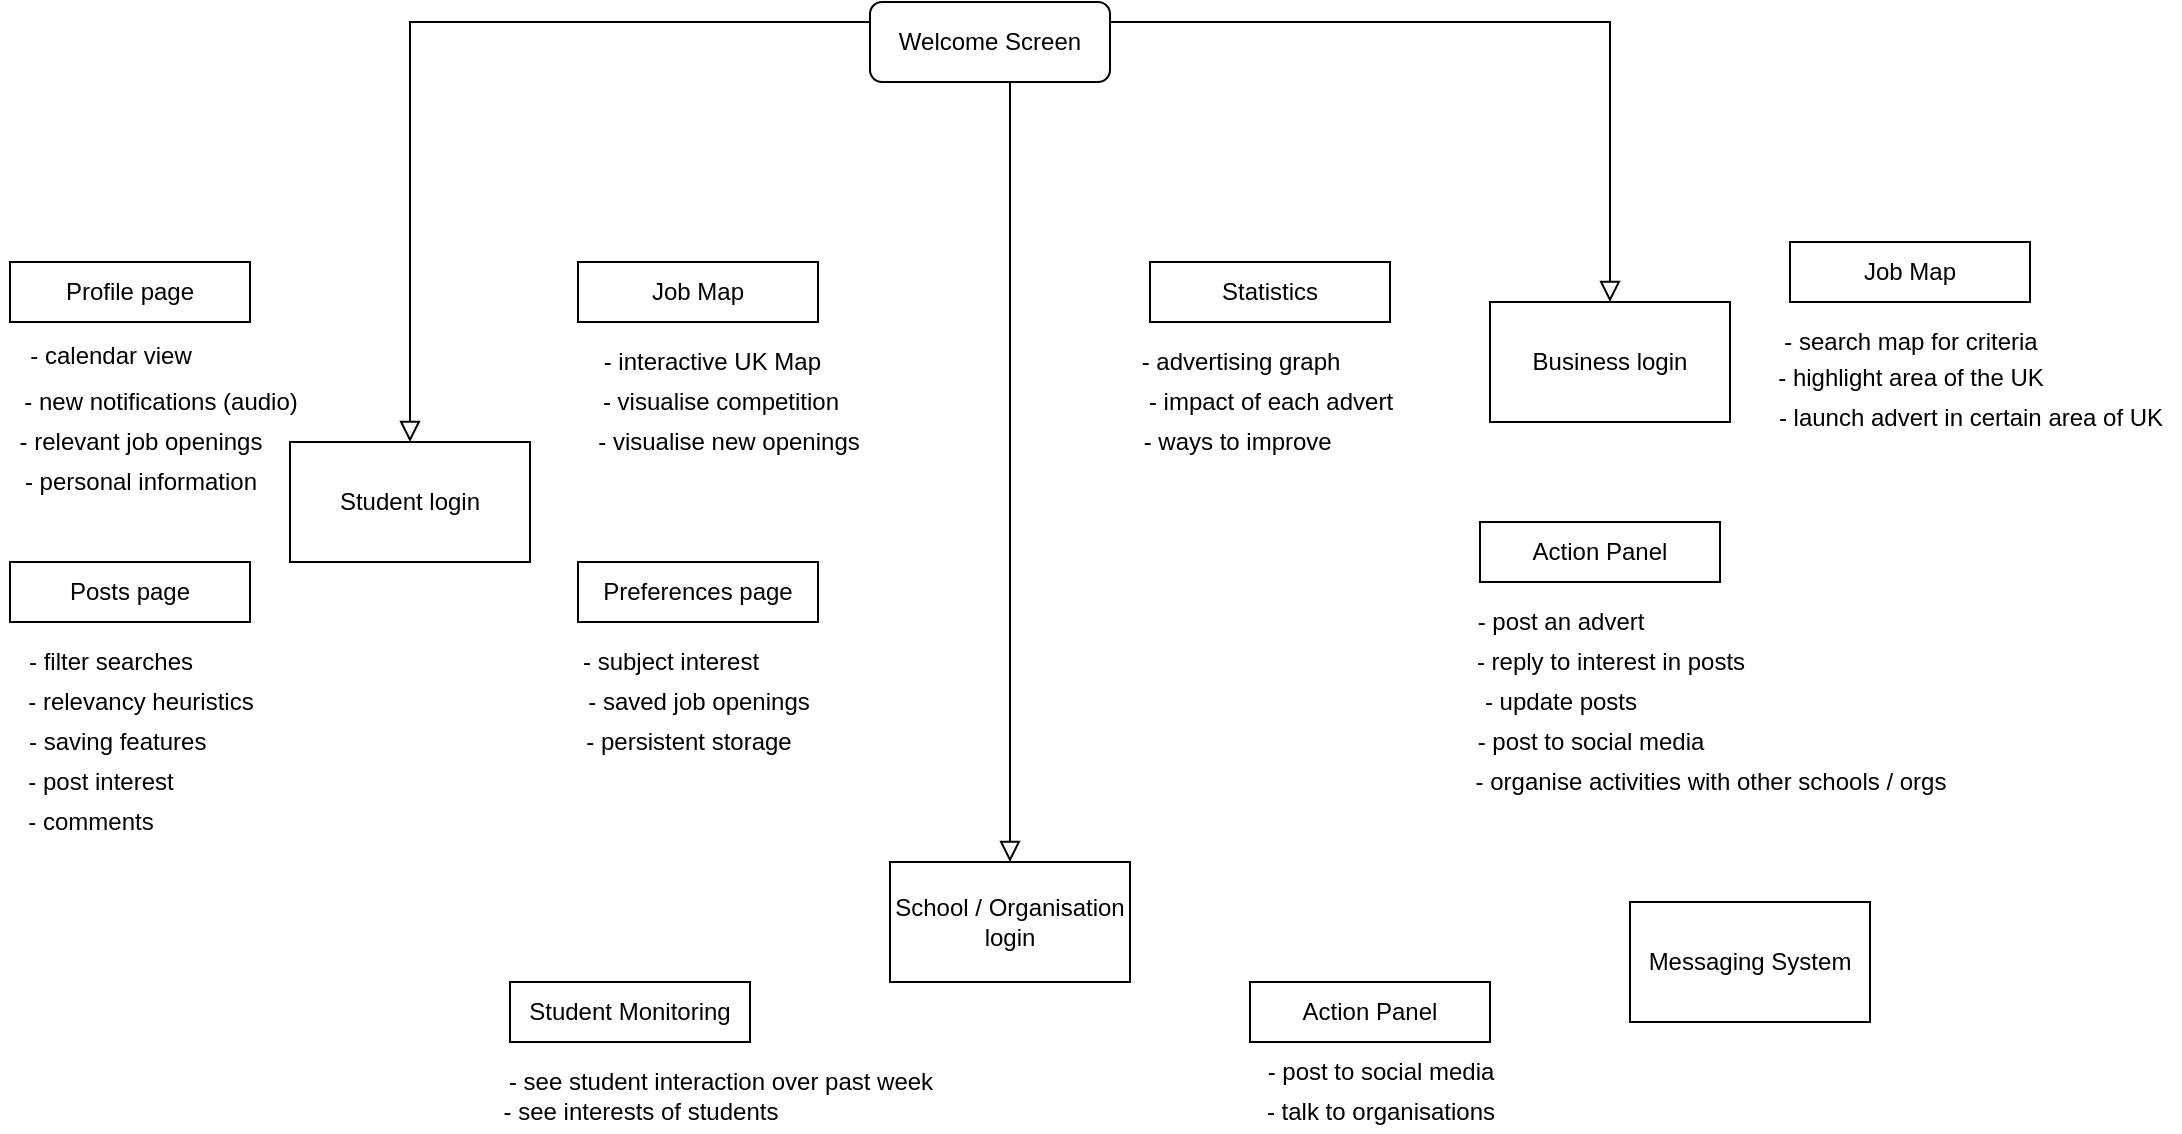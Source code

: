 <mxfile version="14.7.6" type="github">
  <diagram id="C5RBs43oDa-KdzZeNtuy" name="Page-1">
    <mxGraphModel dx="1466" dy="576" grid="1" gridSize="10" guides="1" tooltips="1" connect="1" arrows="1" fold="1" page="1" pageScale="1" pageWidth="827" pageHeight="1169" math="0" shadow="0">
      <root>
        <mxCell id="WIyWlLk6GJQsqaUBKTNV-0" />
        <mxCell id="WIyWlLk6GJQsqaUBKTNV-1" parent="WIyWlLk6GJQsqaUBKTNV-0" />
        <mxCell id="WIyWlLk6GJQsqaUBKTNV-2" value="" style="rounded=0;html=1;jettySize=auto;orthogonalLoop=1;fontSize=11;endArrow=block;endFill=0;endSize=8;strokeWidth=1;shadow=0;labelBackgroundColor=none;edgeStyle=orthogonalEdgeStyle;entryX=0.5;entryY=0;entryDx=0;entryDy=0;" parent="WIyWlLk6GJQsqaUBKTNV-1" source="WIyWlLk6GJQsqaUBKTNV-3" target="akWaA7CeVGAc-KwagXO3-0" edge="1">
          <mxGeometry relative="1" as="geometry">
            <mxPoint x="210" y="140" as="targetPoint" />
            <Array as="points">
              <mxPoint x="210" y="40" />
              <mxPoint x="210" y="160" />
            </Array>
          </mxGeometry>
        </mxCell>
        <mxCell id="WIyWlLk6GJQsqaUBKTNV-3" value="Welcome Screen" style="rounded=1;whiteSpace=wrap;html=1;fontSize=12;glass=0;strokeWidth=1;shadow=0;" parent="WIyWlLk6GJQsqaUBKTNV-1" vertex="1">
          <mxGeometry x="440" y="30" width="120" height="40" as="geometry" />
        </mxCell>
        <mxCell id="akWaA7CeVGAc-KwagXO3-0" value="Student login" style="whiteSpace=wrap;html=1;" vertex="1" parent="WIyWlLk6GJQsqaUBKTNV-1">
          <mxGeometry x="150" y="250" width="120" height="60" as="geometry" />
        </mxCell>
        <mxCell id="akWaA7CeVGAc-KwagXO3-2" value="" style="rounded=0;html=1;jettySize=auto;orthogonalLoop=1;fontSize=11;endArrow=block;endFill=0;endSize=8;strokeWidth=1;shadow=0;labelBackgroundColor=none;edgeStyle=orthogonalEdgeStyle;entryX=0.5;entryY=0;entryDx=0;entryDy=0;exitX=1;exitY=0.5;exitDx=0;exitDy=0;" edge="1" parent="WIyWlLk6GJQsqaUBKTNV-1" target="akWaA7CeVGAc-KwagXO3-3" source="WIyWlLk6GJQsqaUBKTNV-3">
          <mxGeometry relative="1" as="geometry">
            <mxPoint x="450" y="40" as="sourcePoint" />
            <mxPoint x="624" y="140" as="targetPoint" />
            <Array as="points">
              <mxPoint x="560" y="40" />
              <mxPoint x="810" y="40" />
            </Array>
          </mxGeometry>
        </mxCell>
        <mxCell id="akWaA7CeVGAc-KwagXO3-3" value="Business login" style="whiteSpace=wrap;html=1;" vertex="1" parent="WIyWlLk6GJQsqaUBKTNV-1">
          <mxGeometry x="750" y="180" width="120" height="60" as="geometry" />
        </mxCell>
        <mxCell id="akWaA7CeVGAc-KwagXO3-4" value="School / Organisation login" style="whiteSpace=wrap;html=1;" vertex="1" parent="WIyWlLk6GJQsqaUBKTNV-1">
          <mxGeometry x="450" y="460" width="120" height="60" as="geometry" />
        </mxCell>
        <mxCell id="akWaA7CeVGAc-KwagXO3-5" value="" style="rounded=0;html=1;jettySize=auto;orthogonalLoop=1;fontSize=11;endArrow=block;endFill=0;endSize=8;strokeWidth=1;shadow=0;labelBackgroundColor=none;edgeStyle=orthogonalEdgeStyle;exitX=0.5;exitY=1;exitDx=0;exitDy=0;entryX=0.5;entryY=0;entryDx=0;entryDy=0;" edge="1" parent="WIyWlLk6GJQsqaUBKTNV-1" source="WIyWlLk6GJQsqaUBKTNV-3" target="akWaA7CeVGAc-KwagXO3-4">
          <mxGeometry relative="1" as="geometry">
            <mxPoint x="340" y="50" as="sourcePoint" />
            <mxPoint x="320" y="270" as="targetPoint" />
            <Array as="points">
              <mxPoint x="510" y="70" />
              <mxPoint x="510" y="350" />
            </Array>
          </mxGeometry>
        </mxCell>
        <mxCell id="akWaA7CeVGAc-KwagXO3-7" value="Profile page" style="whiteSpace=wrap;html=1;" vertex="1" parent="WIyWlLk6GJQsqaUBKTNV-1">
          <mxGeometry x="10" y="160" width="120" height="30" as="geometry" />
        </mxCell>
        <mxCell id="akWaA7CeVGAc-KwagXO3-8" value="Posts page" style="whiteSpace=wrap;html=1;" vertex="1" parent="WIyWlLk6GJQsqaUBKTNV-1">
          <mxGeometry x="10" y="310" width="120" height="30" as="geometry" />
        </mxCell>
        <mxCell id="akWaA7CeVGAc-KwagXO3-9" value="Job Map" style="whiteSpace=wrap;html=1;" vertex="1" parent="WIyWlLk6GJQsqaUBKTNV-1">
          <mxGeometry x="294" y="160" width="120" height="30" as="geometry" />
        </mxCell>
        <mxCell id="akWaA7CeVGAc-KwagXO3-10" value="Preferences page" style="whiteSpace=wrap;html=1;" vertex="1" parent="WIyWlLk6GJQsqaUBKTNV-1">
          <mxGeometry x="294" y="310" width="120" height="30" as="geometry" />
        </mxCell>
        <mxCell id="akWaA7CeVGAc-KwagXO3-12" value="- calendar view&lt;br&gt;" style="text;html=1;resizable=0;autosize=1;align=center;verticalAlign=left;points=[];fillColor=none;strokeColor=none;rounded=0;" vertex="1" parent="WIyWlLk6GJQsqaUBKTNV-1">
          <mxGeometry x="10" y="190" width="100" height="20" as="geometry" />
        </mxCell>
        <mxCell id="akWaA7CeVGAc-KwagXO3-14" value="- new notifications (audio)" style="text;html=1;resizable=0;autosize=1;align=center;verticalAlign=middle;points=[];fillColor=none;strokeColor=none;rounded=0;" vertex="1" parent="WIyWlLk6GJQsqaUBKTNV-1">
          <mxGeometry x="10" y="220" width="150" height="20" as="geometry" />
        </mxCell>
        <mxCell id="akWaA7CeVGAc-KwagXO3-15" value="- relevant job openings" style="text;html=1;resizable=0;autosize=1;align=center;verticalAlign=middle;points=[];fillColor=none;strokeColor=none;rounded=0;" vertex="1" parent="WIyWlLk6GJQsqaUBKTNV-1">
          <mxGeometry x="5" y="240" width="140" height="20" as="geometry" />
        </mxCell>
        <mxCell id="akWaA7CeVGAc-KwagXO3-16" value="- filter searches" style="text;html=1;resizable=0;autosize=1;align=center;verticalAlign=middle;points=[];fillColor=none;strokeColor=none;rounded=0;" vertex="1" parent="WIyWlLk6GJQsqaUBKTNV-1">
          <mxGeometry x="10" y="350" width="100" height="20" as="geometry" />
        </mxCell>
        <mxCell id="akWaA7CeVGAc-KwagXO3-18" value="- relevancy heuristics&lt;br&gt;" style="text;html=1;resizable=0;autosize=1;align=center;verticalAlign=middle;points=[];fillColor=none;strokeColor=none;rounded=0;" vertex="1" parent="WIyWlLk6GJQsqaUBKTNV-1">
          <mxGeometry x="10" y="370" width="130" height="20" as="geometry" />
        </mxCell>
        <mxCell id="akWaA7CeVGAc-KwagXO3-19" value="- saving features&amp;nbsp;" style="text;html=1;resizable=0;autosize=1;align=center;verticalAlign=middle;points=[];fillColor=none;strokeColor=none;rounded=0;" vertex="1" parent="WIyWlLk6GJQsqaUBKTNV-1">
          <mxGeometry x="10" y="390" width="110" height="20" as="geometry" />
        </mxCell>
        <mxCell id="akWaA7CeVGAc-KwagXO3-20" value="- post interest" style="text;html=1;resizable=0;autosize=1;align=center;verticalAlign=middle;points=[];fillColor=none;strokeColor=none;rounded=0;" vertex="1" parent="WIyWlLk6GJQsqaUBKTNV-1">
          <mxGeometry x="10" y="410" width="90" height="20" as="geometry" />
        </mxCell>
        <mxCell id="akWaA7CeVGAc-KwagXO3-21" value="- comments" style="text;html=1;resizable=0;autosize=1;align=center;verticalAlign=middle;points=[];fillColor=none;strokeColor=none;rounded=0;" vertex="1" parent="WIyWlLk6GJQsqaUBKTNV-1">
          <mxGeometry x="10" y="430" width="80" height="20" as="geometry" />
        </mxCell>
        <mxCell id="akWaA7CeVGAc-KwagXO3-23" value="- subject interest" style="text;html=1;resizable=0;autosize=1;align=center;verticalAlign=middle;points=[];fillColor=none;strokeColor=none;rounded=0;" vertex="1" parent="WIyWlLk6GJQsqaUBKTNV-1">
          <mxGeometry x="290" y="350" width="100" height="20" as="geometry" />
        </mxCell>
        <mxCell id="akWaA7CeVGAc-KwagXO3-24" value="- personal information" style="text;html=1;resizable=0;autosize=1;align=center;verticalAlign=middle;points=[];fillColor=none;strokeColor=none;rounded=0;" vertex="1" parent="WIyWlLk6GJQsqaUBKTNV-1">
          <mxGeometry x="10" y="260" width="130" height="20" as="geometry" />
        </mxCell>
        <mxCell id="akWaA7CeVGAc-KwagXO3-25" value="- saved job openings" style="text;html=1;resizable=0;autosize=1;align=center;verticalAlign=middle;points=[];fillColor=none;strokeColor=none;rounded=0;" vertex="1" parent="WIyWlLk6GJQsqaUBKTNV-1">
          <mxGeometry x="289" y="370" width="130" height="20" as="geometry" />
        </mxCell>
        <mxCell id="akWaA7CeVGAc-KwagXO3-26" value="- persistent storage" style="text;html=1;resizable=0;autosize=1;align=center;verticalAlign=middle;points=[];fillColor=none;strokeColor=none;rounded=0;" vertex="1" parent="WIyWlLk6GJQsqaUBKTNV-1">
          <mxGeometry x="289" y="390" width="120" height="20" as="geometry" />
        </mxCell>
        <mxCell id="akWaA7CeVGAc-KwagXO3-27" value="&amp;nbsp;- interactive UK Map" style="text;html=1;resizable=0;autosize=1;align=center;verticalAlign=middle;points=[];fillColor=none;strokeColor=none;rounded=0;" vertex="1" parent="WIyWlLk6GJQsqaUBKTNV-1">
          <mxGeometry x="294" y="200" width="130" height="20" as="geometry" />
        </mxCell>
        <mxCell id="akWaA7CeVGAc-KwagXO3-28" value="- visualise competition" style="text;html=1;resizable=0;autosize=1;align=center;verticalAlign=middle;points=[];fillColor=none;strokeColor=none;rounded=0;" vertex="1" parent="WIyWlLk6GJQsqaUBKTNV-1">
          <mxGeometry x="300" y="220" width="130" height="20" as="geometry" />
        </mxCell>
        <mxCell id="akWaA7CeVGAc-KwagXO3-29" value="- visualise new openings" style="text;html=1;resizable=0;autosize=1;align=center;verticalAlign=middle;points=[];fillColor=none;strokeColor=none;rounded=0;" vertex="1" parent="WIyWlLk6GJQsqaUBKTNV-1">
          <mxGeometry x="294" y="240" width="150" height="20" as="geometry" />
        </mxCell>
        <mxCell id="akWaA7CeVGAc-KwagXO3-30" value="Job Map" style="whiteSpace=wrap;html=1;" vertex="1" parent="WIyWlLk6GJQsqaUBKTNV-1">
          <mxGeometry x="900" y="150" width="120" height="30" as="geometry" />
        </mxCell>
        <mxCell id="akWaA7CeVGAc-KwagXO3-31" value="- search map for criteria" style="text;html=1;resizable=0;autosize=1;align=center;verticalAlign=middle;points=[];fillColor=none;strokeColor=none;rounded=0;" vertex="1" parent="WIyWlLk6GJQsqaUBKTNV-1">
          <mxGeometry x="890" y="190" width="140" height="20" as="geometry" />
        </mxCell>
        <mxCell id="akWaA7CeVGAc-KwagXO3-32" value="- highlight area of the UK" style="text;html=1;resizable=0;autosize=1;align=center;verticalAlign=middle;points=[];fillColor=none;strokeColor=none;rounded=0;" vertex="1" parent="WIyWlLk6GJQsqaUBKTNV-1">
          <mxGeometry x="885" y="208" width="150" height="20" as="geometry" />
        </mxCell>
        <mxCell id="akWaA7CeVGAc-KwagXO3-33" value="- launch advert in certain area of UK" style="text;html=1;resizable=0;autosize=1;align=center;verticalAlign=middle;points=[];fillColor=none;strokeColor=none;rounded=0;" vertex="1" parent="WIyWlLk6GJQsqaUBKTNV-1">
          <mxGeometry x="885" y="228" width="210" height="20" as="geometry" />
        </mxCell>
        <mxCell id="akWaA7CeVGAc-KwagXO3-34" value="Statistics" style="whiteSpace=wrap;html=1;" vertex="1" parent="WIyWlLk6GJQsqaUBKTNV-1">
          <mxGeometry x="580" y="160" width="120" height="30" as="geometry" />
        </mxCell>
        <mxCell id="akWaA7CeVGAc-KwagXO3-35" value="- advertising graph" style="text;html=1;resizable=0;autosize=1;align=center;verticalAlign=middle;points=[];fillColor=none;strokeColor=none;rounded=0;" vertex="1" parent="WIyWlLk6GJQsqaUBKTNV-1">
          <mxGeometry x="570" y="200" width="110" height="20" as="geometry" />
        </mxCell>
        <mxCell id="akWaA7CeVGAc-KwagXO3-36" value="- impact of each advert" style="text;html=1;resizable=0;autosize=1;align=center;verticalAlign=middle;points=[];fillColor=none;strokeColor=none;rounded=0;" vertex="1" parent="WIyWlLk6GJQsqaUBKTNV-1">
          <mxGeometry x="570" y="220" width="140" height="20" as="geometry" />
        </mxCell>
        <mxCell id="akWaA7CeVGAc-KwagXO3-37" value="- ways to improve&amp;nbsp;" style="text;html=1;resizable=0;autosize=1;align=center;verticalAlign=middle;points=[];fillColor=none;strokeColor=none;rounded=0;" vertex="1" parent="WIyWlLk6GJQsqaUBKTNV-1">
          <mxGeometry x="570" y="240" width="110" height="20" as="geometry" />
        </mxCell>
        <mxCell id="akWaA7CeVGAc-KwagXO3-38" value="Action Panel" style="whiteSpace=wrap;html=1;" vertex="1" parent="WIyWlLk6GJQsqaUBKTNV-1">
          <mxGeometry x="745" y="290" width="120" height="30" as="geometry" />
        </mxCell>
        <mxCell id="akWaA7CeVGAc-KwagXO3-39" value="- post an advert" style="text;html=1;resizable=0;autosize=1;align=center;verticalAlign=middle;points=[];fillColor=none;strokeColor=none;rounded=0;" vertex="1" parent="WIyWlLk6GJQsqaUBKTNV-1">
          <mxGeometry x="735" y="330" width="100" height="20" as="geometry" />
        </mxCell>
        <mxCell id="akWaA7CeVGAc-KwagXO3-40" value="- reply to interest in posts" style="text;html=1;resizable=0;autosize=1;align=center;verticalAlign=middle;points=[];fillColor=none;strokeColor=none;rounded=0;" vertex="1" parent="WIyWlLk6GJQsqaUBKTNV-1">
          <mxGeometry x="735" y="350" width="150" height="20" as="geometry" />
        </mxCell>
        <mxCell id="akWaA7CeVGAc-KwagXO3-41" value="- update posts" style="text;html=1;resizable=0;autosize=1;align=center;verticalAlign=middle;points=[];fillColor=none;strokeColor=none;rounded=0;" vertex="1" parent="WIyWlLk6GJQsqaUBKTNV-1">
          <mxGeometry x="740" y="370" width="90" height="20" as="geometry" />
        </mxCell>
        <mxCell id="akWaA7CeVGAc-KwagXO3-42" value="- post to social media" style="text;html=1;resizable=0;autosize=1;align=center;verticalAlign=middle;points=[];fillColor=none;strokeColor=none;rounded=0;" vertex="1" parent="WIyWlLk6GJQsqaUBKTNV-1">
          <mxGeometry x="735" y="390" width="130" height="20" as="geometry" />
        </mxCell>
        <mxCell id="akWaA7CeVGAc-KwagXO3-44" value="- organise activities with other schools / orgs" style="text;html=1;resizable=0;autosize=1;align=center;verticalAlign=middle;points=[];fillColor=none;strokeColor=none;rounded=0;" vertex="1" parent="WIyWlLk6GJQsqaUBKTNV-1">
          <mxGeometry x="735" y="410" width="250" height="20" as="geometry" />
        </mxCell>
        <mxCell id="akWaA7CeVGAc-KwagXO3-45" value="- see student interaction over past week" style="text;html=1;resizable=0;autosize=1;align=center;verticalAlign=middle;points=[];fillColor=none;strokeColor=none;rounded=0;" vertex="1" parent="WIyWlLk6GJQsqaUBKTNV-1">
          <mxGeometry x="250" y="560" width="230" height="20" as="geometry" />
        </mxCell>
        <mxCell id="akWaA7CeVGAc-KwagXO3-46" value="Student Monitoring" style="whiteSpace=wrap;html=1;" vertex="1" parent="WIyWlLk6GJQsqaUBKTNV-1">
          <mxGeometry x="260" y="520" width="120" height="30" as="geometry" />
        </mxCell>
        <mxCell id="akWaA7CeVGAc-KwagXO3-47" value="Messaging System" style="whiteSpace=wrap;html=1;" vertex="1" parent="WIyWlLk6GJQsqaUBKTNV-1">
          <mxGeometry x="820" y="480" width="120" height="60" as="geometry" />
        </mxCell>
        <mxCell id="akWaA7CeVGAc-KwagXO3-48" value="- see interests of students" style="text;html=1;resizable=0;autosize=1;align=center;verticalAlign=middle;points=[];fillColor=none;strokeColor=none;rounded=0;" vertex="1" parent="WIyWlLk6GJQsqaUBKTNV-1">
          <mxGeometry x="250" y="575" width="150" height="20" as="geometry" />
        </mxCell>
        <mxCell id="akWaA7CeVGAc-KwagXO3-50" value="Action Panel" style="whiteSpace=wrap;html=1;" vertex="1" parent="WIyWlLk6GJQsqaUBKTNV-1">
          <mxGeometry x="630" y="520" width="120" height="30" as="geometry" />
        </mxCell>
        <mxCell id="akWaA7CeVGAc-KwagXO3-51" value="- talk to organisations" style="text;html=1;resizable=0;autosize=1;align=center;verticalAlign=middle;points=[];fillColor=none;strokeColor=none;rounded=0;" vertex="1" parent="WIyWlLk6GJQsqaUBKTNV-1">
          <mxGeometry x="630" y="575" width="130" height="20" as="geometry" />
        </mxCell>
        <mxCell id="akWaA7CeVGAc-KwagXO3-52" value="- post to social media" style="text;html=1;resizable=0;autosize=1;align=center;verticalAlign=middle;points=[];fillColor=none;strokeColor=none;rounded=0;" vertex="1" parent="WIyWlLk6GJQsqaUBKTNV-1">
          <mxGeometry x="630" y="555" width="130" height="20" as="geometry" />
        </mxCell>
      </root>
    </mxGraphModel>
  </diagram>
</mxfile>
